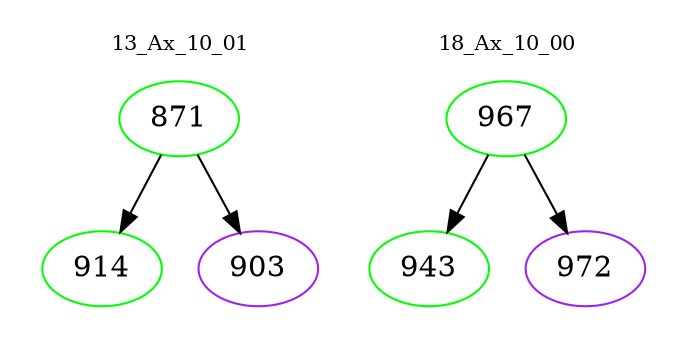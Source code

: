 digraph{
subgraph cluster_0 {
color = white
label = "13_Ax_10_01";
fontsize=10;
T0_871 [label="871", color="green"]
T0_871 -> T0_914 [color="black"]
T0_914 [label="914", color="green"]
T0_871 -> T0_903 [color="black"]
T0_903 [label="903", color="purple"]
}
subgraph cluster_1 {
color = white
label = "18_Ax_10_00";
fontsize=10;
T1_967 [label="967", color="green"]
T1_967 -> T1_943 [color="black"]
T1_943 [label="943", color="green"]
T1_967 -> T1_972 [color="black"]
T1_972 [label="972", color="purple"]
}
}
